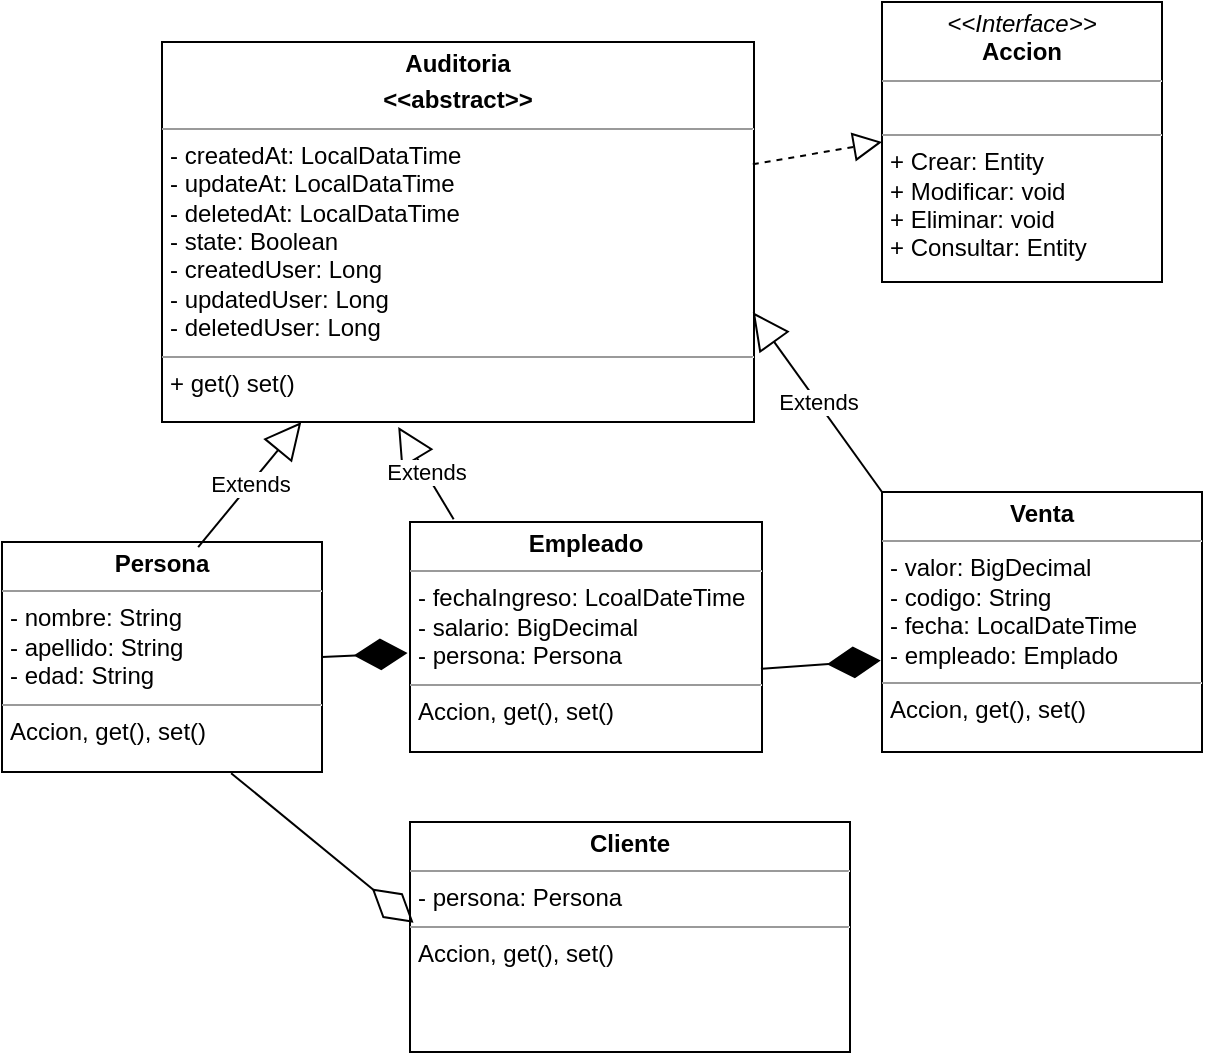 <mxfile version="22.0.8" type="github">
  <diagram name="Página-1" id="4iCrYhFTXkjfmMckFGQO">
    <mxGraphModel dx="765" dy="424" grid="1" gridSize="10" guides="1" tooltips="1" connect="1" arrows="1" fold="1" page="1" pageScale="1" pageWidth="827" pageHeight="1169" math="0" shadow="0">
      <root>
        <mxCell id="0" />
        <mxCell id="1" parent="0" />
        <mxCell id="Dfm739ACAe1wgb6gIVyl-1" value="&lt;p style=&quot;margin:0px;margin-top:4px;text-align:center;&quot;&gt;&lt;i&gt;&amp;lt;&amp;lt;Interface&amp;gt;&amp;gt;&lt;/i&gt;&lt;br&gt;&lt;b&gt;Accion&lt;/b&gt;&lt;/p&gt;&lt;hr size=&quot;1&quot;&gt;&lt;p style=&quot;margin:0px;margin-left:4px;&quot;&gt;&lt;br&gt;&lt;/p&gt;&lt;hr size=&quot;1&quot;&gt;&lt;p style=&quot;margin:0px;margin-left:4px;&quot;&gt;+ Crear: Entity&lt;br&gt;+ Modificar: void&lt;/p&gt;&lt;p style=&quot;margin:0px;margin-left:4px;&quot;&gt;+ Eliminar: void&lt;br&gt;&lt;/p&gt;&lt;p style=&quot;margin:0px;margin-left:4px;&quot;&gt;+ Consultar: Entity&lt;br&gt;&lt;/p&gt;" style="verticalAlign=top;align=left;overflow=fill;fontSize=12;fontFamily=Helvetica;html=1;whiteSpace=wrap;" vertex="1" parent="1">
          <mxGeometry x="650" y="60" width="140" height="140" as="geometry" />
        </mxCell>
        <mxCell id="Dfm739ACAe1wgb6gIVyl-2" value="&lt;p style=&quot;margin:0px;margin-top:4px;text-align:center;&quot;&gt;&lt;b&gt;Persona&lt;/b&gt;&lt;/p&gt;&lt;hr size=&quot;1&quot;&gt;&lt;p style=&quot;margin:0px;margin-left:4px;&quot;&gt;- nombre: String&lt;/p&gt;&lt;p style=&quot;margin:0px;margin-left:4px;&quot;&gt;- apellido: String&lt;br&gt;&lt;/p&gt;&lt;p style=&quot;margin:0px;margin-left:4px;&quot;&gt;- edad: String&lt;br&gt;&lt;/p&gt;&lt;hr size=&quot;1&quot;&gt;&lt;p style=&quot;margin:0px;margin-left:4px;&quot;&gt;Accion, get(), set()&lt;/p&gt;" style="verticalAlign=top;align=left;overflow=fill;fontSize=12;fontFamily=Helvetica;html=1;whiteSpace=wrap;" vertex="1" parent="1">
          <mxGeometry x="210" y="330" width="160" height="115" as="geometry" />
        </mxCell>
        <mxCell id="Dfm739ACAe1wgb6gIVyl-3" value="&lt;p style=&quot;margin:0px;margin-top:4px;text-align:center;&quot;&gt;&lt;b&gt;Auditoria&lt;/b&gt;&lt;/p&gt;&lt;p style=&quot;margin:0px;margin-top:4px;text-align:center;&quot;&gt;&lt;b&gt;&amp;lt;&amp;lt;abstract&amp;gt;&amp;gt;&lt;/b&gt;&lt;/p&gt;&lt;hr size=&quot;1&quot;&gt;&lt;p style=&quot;margin:0px;margin-left:4px;&quot;&gt;- createdAt: LocalDataTime&lt;/p&gt;&lt;p style=&quot;margin:0px;margin-left:4px;&quot;&gt;- updateAt: LocalDataTime&lt;br&gt;&lt;/p&gt;&lt;p style=&quot;margin:0px;margin-left:4px;&quot;&gt;- deletedAt: LocalDataTime&lt;br&gt;&lt;/p&gt;&lt;p style=&quot;margin:0px;margin-left:4px;&quot;&gt;- state: Boolean&lt;/p&gt;&lt;p style=&quot;margin:0px;margin-left:4px;&quot;&gt;- createdUser: Long&lt;/p&gt;&lt;p style=&quot;margin:0px;margin-left:4px;&quot;&gt;- updatedUser: Long&lt;/p&gt;&lt;p style=&quot;margin:0px;margin-left:4px;&quot;&gt;- deletedUser: Long&lt;/p&gt;&lt;hr size=&quot;1&quot;&gt;&lt;p style=&quot;margin:0px;margin-left:4px;&quot;&gt;+ get() set()&lt;/p&gt;" style="verticalAlign=top;align=left;overflow=fill;fontSize=12;fontFamily=Helvetica;html=1;whiteSpace=wrap;" vertex="1" parent="1">
          <mxGeometry x="290" y="80" width="296" height="190" as="geometry" />
        </mxCell>
        <mxCell id="Dfm739ACAe1wgb6gIVyl-4" value="Extends" style="endArrow=block;endSize=16;endFill=0;html=1;rounded=0;exitX=0.613;exitY=0.022;exitDx=0;exitDy=0;exitPerimeter=0;" edge="1" parent="1" source="Dfm739ACAe1wgb6gIVyl-2" target="Dfm739ACAe1wgb6gIVyl-3">
          <mxGeometry width="160" relative="1" as="geometry">
            <mxPoint x="500" y="350" as="sourcePoint" />
            <mxPoint x="660" y="350" as="targetPoint" />
          </mxGeometry>
        </mxCell>
        <mxCell id="Dfm739ACAe1wgb6gIVyl-5" value="" style="endArrow=block;dashed=1;endFill=0;endSize=12;html=1;rounded=0;entryX=0;entryY=0.5;entryDx=0;entryDy=0;exitX=0.998;exitY=0.322;exitDx=0;exitDy=0;exitPerimeter=0;" edge="1" parent="1" source="Dfm739ACAe1wgb6gIVyl-3" target="Dfm739ACAe1wgb6gIVyl-1">
          <mxGeometry width="160" relative="1" as="geometry">
            <mxPoint x="500" y="270" as="sourcePoint" />
            <mxPoint x="660" y="270" as="targetPoint" />
          </mxGeometry>
        </mxCell>
        <mxCell id="Dfm739ACAe1wgb6gIVyl-6" value="&lt;p style=&quot;margin:0px;margin-top:4px;text-align:center;&quot;&gt;&lt;b&gt;Empleado&lt;/b&gt;&lt;/p&gt;&lt;hr size=&quot;1&quot;&gt;&lt;p style=&quot;margin:0px;margin-left:4px;&quot;&gt;- fechaIngreso: LcoalDateTime&lt;/p&gt;&lt;p style=&quot;margin:0px;margin-left:4px;&quot;&gt;- salario: BigDecimal&lt;/p&gt;&lt;p style=&quot;margin:0px;margin-left:4px;&quot;&gt;- persona: Persona&lt;/p&gt;&lt;hr size=&quot;1&quot;&gt;&lt;p style=&quot;margin:0px;margin-left:4px;&quot;&gt;Accion, get(), set()&lt;br&gt;&lt;/p&gt;" style="verticalAlign=top;align=left;overflow=fill;fontSize=12;fontFamily=Helvetica;html=1;whiteSpace=wrap;" vertex="1" parent="1">
          <mxGeometry x="414" y="320" width="176" height="115" as="geometry" />
        </mxCell>
        <mxCell id="Dfm739ACAe1wgb6gIVyl-7" value="Extends" style="endArrow=block;endSize=16;endFill=0;html=1;rounded=0;exitX=0.124;exitY=-0.012;exitDx=0;exitDy=0;exitPerimeter=0;entryX=0.399;entryY=1.013;entryDx=0;entryDy=0;entryPerimeter=0;" edge="1" parent="1" source="Dfm739ACAe1wgb6gIVyl-6" target="Dfm739ACAe1wgb6gIVyl-3">
          <mxGeometry width="160" relative="1" as="geometry">
            <mxPoint x="318" y="343" as="sourcePoint" />
            <mxPoint x="370" y="280" as="targetPoint" />
          </mxGeometry>
        </mxCell>
        <mxCell id="Dfm739ACAe1wgb6gIVyl-8" value="" style="endArrow=diamondThin;endFill=1;endSize=24;html=1;rounded=0;entryX=-0.007;entryY=0.57;entryDx=0;entryDy=0;entryPerimeter=0;exitX=1;exitY=0.5;exitDx=0;exitDy=0;" edge="1" parent="1" source="Dfm739ACAe1wgb6gIVyl-2" target="Dfm739ACAe1wgb6gIVyl-6">
          <mxGeometry width="160" relative="1" as="geometry">
            <mxPoint x="500" y="270" as="sourcePoint" />
            <mxPoint x="660" y="270" as="targetPoint" />
          </mxGeometry>
        </mxCell>
        <mxCell id="Dfm739ACAe1wgb6gIVyl-9" value="&lt;p style=&quot;margin:0px;margin-top:4px;text-align:center;&quot;&gt;&lt;b&gt;Venta&lt;/b&gt;&lt;/p&gt;&lt;hr size=&quot;1&quot;&gt;&lt;p style=&quot;margin:0px;margin-left:4px;&quot;&gt;- valor: BigDecimal&lt;/p&gt;&lt;p style=&quot;margin:0px;margin-left:4px;&quot;&gt;- codigo: String&lt;br&gt;&lt;/p&gt;&lt;p style=&quot;margin:0px;margin-left:4px;&quot;&gt;- fecha: LocalDateTime&lt;br&gt;&lt;/p&gt;&lt;p style=&quot;margin:0px;margin-left:4px;&quot;&gt;- empleado: Emplado&lt;/p&gt;&lt;hr size=&quot;1&quot;&gt;&lt;p style=&quot;margin:0px;margin-left:4px;&quot;&gt;Accion, get(), set()&lt;/p&gt;" style="verticalAlign=top;align=left;overflow=fill;fontSize=12;fontFamily=Helvetica;html=1;whiteSpace=wrap;" vertex="1" parent="1">
          <mxGeometry x="650" y="305" width="160" height="130" as="geometry" />
        </mxCell>
        <mxCell id="Dfm739ACAe1wgb6gIVyl-10" value="" style="endArrow=diamondThin;endFill=1;endSize=24;html=1;rounded=0;entryX=-0.004;entryY=0.648;entryDx=0;entryDy=0;entryPerimeter=0;exitX=0.997;exitY=0.638;exitDx=0;exitDy=0;exitPerimeter=0;" edge="1" parent="1" source="Dfm739ACAe1wgb6gIVyl-6" target="Dfm739ACAe1wgb6gIVyl-9">
          <mxGeometry width="160" relative="1" as="geometry">
            <mxPoint x="380" y="398" as="sourcePoint" />
            <mxPoint x="422" y="396" as="targetPoint" />
          </mxGeometry>
        </mxCell>
        <mxCell id="Dfm739ACAe1wgb6gIVyl-11" value="Extends" style="endArrow=block;endSize=16;endFill=0;html=1;rounded=0;exitX=0;exitY=0;exitDx=0;exitDy=0;entryX=0.998;entryY=0.711;entryDx=0;entryDy=0;entryPerimeter=0;" edge="1" parent="1" source="Dfm739ACAe1wgb6gIVyl-9" target="Dfm739ACAe1wgb6gIVyl-3">
          <mxGeometry width="160" relative="1" as="geometry">
            <mxPoint x="700" y="287" as="sourcePoint" />
            <mxPoint x="667" y="240" as="targetPoint" />
          </mxGeometry>
        </mxCell>
        <mxCell id="Dfm739ACAe1wgb6gIVyl-13" value="&lt;p style=&quot;margin:0px;margin-top:4px;text-align:center;&quot;&gt;&lt;b&gt;Cliente&lt;/b&gt;&lt;/p&gt;&lt;hr size=&quot;1&quot;&gt;&lt;p style=&quot;margin:0px;margin-left:4px;&quot;&gt;&lt;span style=&quot;background-color: initial;&quot;&gt;- persona: Persona&lt;/span&gt;&lt;br&gt;&lt;/p&gt;&lt;hr size=&quot;1&quot;&gt;&lt;p style=&quot;margin:0px;margin-left:4px;&quot;&gt;Accion, get(), set()&lt;br&gt;&lt;/p&gt;" style="verticalAlign=top;align=left;overflow=fill;fontSize=12;fontFamily=Helvetica;html=1;whiteSpace=wrap;" vertex="1" parent="1">
          <mxGeometry x="414" y="470" width="220" height="115" as="geometry" />
        </mxCell>
        <mxCell id="Dfm739ACAe1wgb6gIVyl-14" value="" style="endArrow=diamondThin;endFill=0;endSize=24;html=1;rounded=0;exitX=0.716;exitY=1.005;exitDx=0;exitDy=0;exitPerimeter=0;entryX=0.008;entryY=0.438;entryDx=0;entryDy=0;entryPerimeter=0;" edge="1" parent="1" source="Dfm739ACAe1wgb6gIVyl-2" target="Dfm739ACAe1wgb6gIVyl-13">
          <mxGeometry width="160" relative="1" as="geometry">
            <mxPoint x="500" y="420" as="sourcePoint" />
            <mxPoint x="660" y="420" as="targetPoint" />
          </mxGeometry>
        </mxCell>
      </root>
    </mxGraphModel>
  </diagram>
</mxfile>
